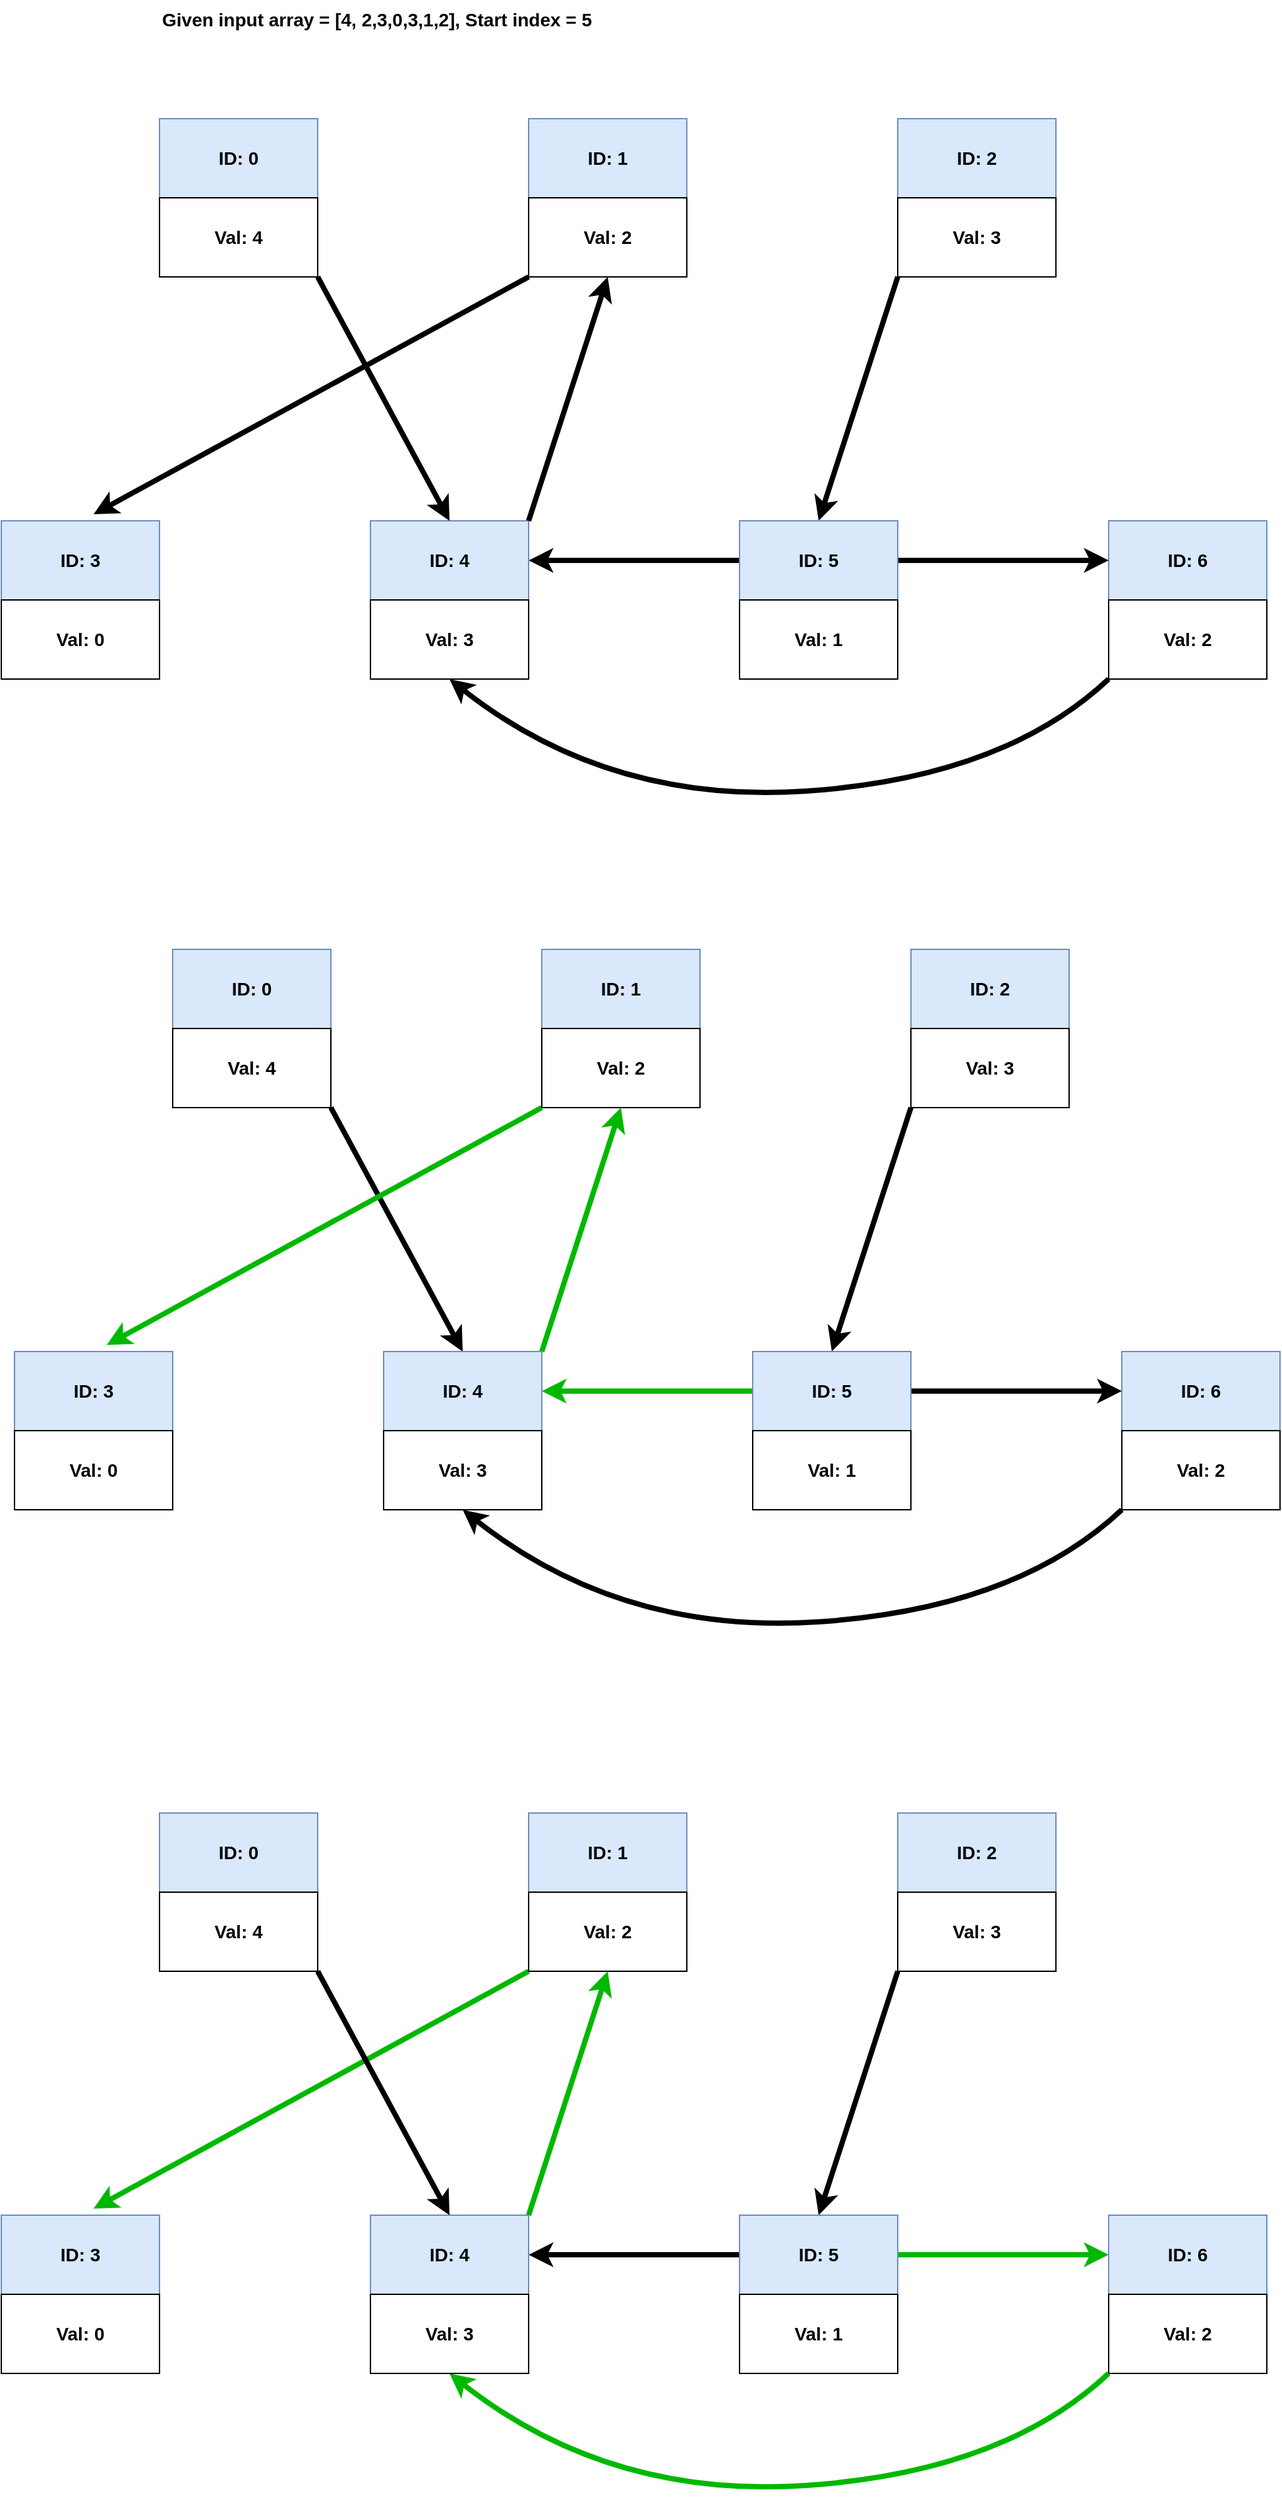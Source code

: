 <mxfile version="20.5.1" type="github">
  <diagram id="dumCxxVGTvkt2iQniaj8" name="第 1 页">
    <mxGraphModel dx="1223" dy="735" grid="1" gridSize="10" guides="1" tooltips="1" connect="1" arrows="1" fold="1" page="1" pageScale="1" pageWidth="827" pageHeight="1169" math="0" shadow="0">
      <root>
        <mxCell id="0" />
        <mxCell id="1" parent="0" />
        <mxCell id="km2fHNfgsr3sb5lxzN4H-50" value="&lt;b&gt;Given input array = [4, 2,3,0,3,1,2], Start index = 5&lt;/b&gt;" style="text;html=1;strokeColor=none;fillColor=none;align=left;verticalAlign=middle;whiteSpace=wrap;rounded=0;fontSize=14;" vertex="1" parent="1">
          <mxGeometry x="360" y="70" width="550" height="30" as="geometry" />
        </mxCell>
        <mxCell id="km2fHNfgsr3sb5lxzN4H-51" value="" style="group;fillColor=#dae8fc;strokeColor=#6c8ebf;container=0;" vertex="1" connectable="0" parent="1">
          <mxGeometry x="370" y="790" width="120" height="120" as="geometry" />
        </mxCell>
        <mxCell id="km2fHNfgsr3sb5lxzN4H-52" value="" style="group" vertex="1" connectable="0" parent="1">
          <mxGeometry x="250" y="1095" width="120" height="120" as="geometry" />
        </mxCell>
        <mxCell id="km2fHNfgsr3sb5lxzN4H-53" value="&lt;b&gt;&lt;font style=&quot;font-size: 14px;&quot;&gt;ID: 3&lt;/font&gt;&lt;/b&gt;" style="rounded=0;whiteSpace=wrap;html=1;fillColor=#dae8fc;strokeColor=#6c8ebf;" vertex="1" parent="km2fHNfgsr3sb5lxzN4H-52">
          <mxGeometry width="120" height="60" as="geometry" />
        </mxCell>
        <mxCell id="km2fHNfgsr3sb5lxzN4H-54" value="&lt;font style=&quot;font-size: 14px;&quot;&gt;&lt;b&gt;Val: 0&lt;br&gt;&lt;/b&gt;&lt;/font&gt;" style="rounded=0;whiteSpace=wrap;html=1;" vertex="1" parent="km2fHNfgsr3sb5lxzN4H-52">
          <mxGeometry y="60" width="120" height="60" as="geometry" />
        </mxCell>
        <mxCell id="km2fHNfgsr3sb5lxzN4H-55" value="" style="group;fillColor=#dae8fc;strokeColor=#6c8ebf;container=0;" vertex="1" connectable="0" parent="1">
          <mxGeometry x="530" y="1095" width="120" height="120" as="geometry" />
        </mxCell>
        <mxCell id="km2fHNfgsr3sb5lxzN4H-56" value="" style="group;fillColor=#dae8fc;strokeColor=#6c8ebf;" vertex="1" connectable="0" parent="1">
          <mxGeometry x="1090" y="1095" width="120" height="120" as="geometry" />
        </mxCell>
        <mxCell id="km2fHNfgsr3sb5lxzN4H-57" value="&lt;b&gt;&lt;font style=&quot;font-size: 14px;&quot;&gt;ID: 6&lt;/font&gt;&lt;/b&gt;" style="rounded=0;whiteSpace=wrap;html=1;fillColor=#dae8fc;strokeColor=#6c8ebf;" vertex="1" parent="km2fHNfgsr3sb5lxzN4H-56">
          <mxGeometry width="120" height="60" as="geometry" />
        </mxCell>
        <mxCell id="km2fHNfgsr3sb5lxzN4H-58" value="&lt;font style=&quot;font-size: 14px;&quot;&gt;&lt;b&gt;Val: 2&lt;/b&gt;&lt;/font&gt;" style="rounded=0;whiteSpace=wrap;html=1;" vertex="1" parent="km2fHNfgsr3sb5lxzN4H-56">
          <mxGeometry y="60" width="120" height="60" as="geometry" />
        </mxCell>
        <mxCell id="km2fHNfgsr3sb5lxzN4H-59" value="" style="endArrow=classic;html=1;rounded=0;fontSize=14;exitX=1;exitY=1;exitDx=0;exitDy=0;entryX=0.5;entryY=0;entryDx=0;entryDy=0;strokeWidth=4;" edge="1" parent="1" source="km2fHNfgsr3sb5lxzN4H-67" target="km2fHNfgsr3sb5lxzN4H-72">
          <mxGeometry width="50" height="50" relative="1" as="geometry">
            <mxPoint x="840" y="990" as="sourcePoint" />
            <mxPoint x="890" y="940" as="targetPoint" />
          </mxGeometry>
        </mxCell>
        <mxCell id="km2fHNfgsr3sb5lxzN4H-60" value="" style="endArrow=classic;html=1;rounded=0;fontSize=14;exitX=0;exitY=1;exitDx=0;exitDy=0;strokeWidth=4;strokeColor=#00B800;" edge="1" parent="1" source="km2fHNfgsr3sb5lxzN4H-69">
          <mxGeometry width="50" height="50" relative="1" as="geometry">
            <mxPoint x="525" y="920.0" as="sourcePoint" />
            <mxPoint x="320" y="1090" as="targetPoint" />
          </mxGeometry>
        </mxCell>
        <mxCell id="km2fHNfgsr3sb5lxzN4H-61" value="" style="endArrow=classic;html=1;rounded=0;fontSize=14;exitX=0;exitY=1;exitDx=0;exitDy=0;strokeWidth=4;entryX=0.5;entryY=0;entryDx=0;entryDy=0;" edge="1" parent="1" target="km2fHNfgsr3sb5lxzN4H-74">
          <mxGeometry width="50" height="50" relative="1" as="geometry">
            <mxPoint x="930" y="910" as="sourcePoint" />
            <mxPoint x="600" y="1090" as="targetPoint" />
          </mxGeometry>
        </mxCell>
        <mxCell id="km2fHNfgsr3sb5lxzN4H-62" value="" style="endArrow=classic;html=1;rounded=0;fontSize=14;exitX=1;exitY=0;exitDx=0;exitDy=0;strokeWidth=4;entryX=0.5;entryY=1;entryDx=0;entryDy=0;strokeColor=#00B800;" edge="1" parent="1" source="km2fHNfgsr3sb5lxzN4H-72" target="km2fHNfgsr3sb5lxzN4H-69">
          <mxGeometry width="50" height="50" relative="1" as="geometry">
            <mxPoint x="910" y="650.0" as="sourcePoint" />
            <mxPoint x="850" y="835" as="targetPoint" />
          </mxGeometry>
        </mxCell>
        <mxCell id="km2fHNfgsr3sb5lxzN4H-63" value="" style="curved=1;endArrow=classic;html=1;rounded=0;strokeWidth=4;fontSize=14;exitX=0;exitY=1;exitDx=0;exitDy=0;entryX=0.5;entryY=1;entryDx=0;entryDy=0;" edge="1" parent="1" source="km2fHNfgsr3sb5lxzN4H-58" target="km2fHNfgsr3sb5lxzN4H-73">
          <mxGeometry width="50" height="50" relative="1" as="geometry">
            <mxPoint x="560" y="1650" as="sourcePoint" />
            <mxPoint x="510" y="1290" as="targetPoint" />
            <Array as="points">
              <mxPoint x="1010" y="1290" />
              <mxPoint x="710" y="1310" />
            </Array>
          </mxGeometry>
        </mxCell>
        <mxCell id="km2fHNfgsr3sb5lxzN4H-64" value="" style="endArrow=classic;html=1;rounded=0;fontSize=14;exitX=0;exitY=0.5;exitDx=0;exitDy=0;strokeWidth=4;strokeColor=#00B800;" edge="1" parent="1" source="km2fHNfgsr3sb5lxzN4H-74">
          <mxGeometry width="50" height="50" relative="1" as="geometry">
            <mxPoint x="720" y="1215" as="sourcePoint" />
            <mxPoint x="650" y="1125" as="targetPoint" />
          </mxGeometry>
        </mxCell>
        <mxCell id="km2fHNfgsr3sb5lxzN4H-65" value="" style="endArrow=classic;html=1;rounded=0;fontSize=14;exitX=1;exitY=0.5;exitDx=0;exitDy=0;strokeWidth=4;entryX=0;entryY=0.5;entryDx=0;entryDy=0;" edge="1" parent="1" source="km2fHNfgsr3sb5lxzN4H-74" target="km2fHNfgsr3sb5lxzN4H-57">
          <mxGeometry width="50" height="50" relative="1" as="geometry">
            <mxPoint x="1100" y="1040" as="sourcePoint" />
            <mxPoint x="940" y="1040" as="targetPoint" />
          </mxGeometry>
        </mxCell>
        <mxCell id="km2fHNfgsr3sb5lxzN4H-66" value="&lt;b&gt;&lt;font style=&quot;font-size: 14px;&quot;&gt;ID: 0&lt;/font&gt;&lt;/b&gt;" style="rounded=0;whiteSpace=wrap;html=1;fillColor=#dae8fc;strokeColor=#6c8ebf;" vertex="1" parent="1">
          <mxGeometry x="370" y="790" width="120" height="60" as="geometry" />
        </mxCell>
        <mxCell id="km2fHNfgsr3sb5lxzN4H-67" value="&lt;font style=&quot;font-size: 14px;&quot;&gt;&lt;b&gt;Val: 4&lt;/b&gt;&lt;/font&gt;" style="rounded=0;whiteSpace=wrap;html=1;" vertex="1" parent="1">
          <mxGeometry x="370" y="850" width="120" height="60" as="geometry" />
        </mxCell>
        <mxCell id="km2fHNfgsr3sb5lxzN4H-68" value="&lt;b&gt;&lt;font style=&quot;font-size: 14px;&quot;&gt;ID: 1&lt;/font&gt;&lt;/b&gt;" style="rounded=0;whiteSpace=wrap;html=1;fillColor=#dae8fc;strokeColor=#6c8ebf;" vertex="1" parent="1">
          <mxGeometry x="650" y="790" width="120" height="60" as="geometry" />
        </mxCell>
        <mxCell id="km2fHNfgsr3sb5lxzN4H-69" value="&lt;font style=&quot;font-size: 14px;&quot;&gt;&lt;b&gt;Val: 2&lt;/b&gt;&lt;/font&gt;" style="rounded=0;whiteSpace=wrap;html=1;" vertex="1" parent="1">
          <mxGeometry x="650" y="850" width="120" height="60" as="geometry" />
        </mxCell>
        <mxCell id="km2fHNfgsr3sb5lxzN4H-70" value="&lt;b&gt;&lt;font style=&quot;font-size: 14px;&quot;&gt;ID: 2&lt;/font&gt;&lt;/b&gt;" style="rounded=0;whiteSpace=wrap;html=1;fillColor=#dae8fc;strokeColor=#6c8ebf;" vertex="1" parent="1">
          <mxGeometry x="930" y="790" width="120" height="60" as="geometry" />
        </mxCell>
        <mxCell id="km2fHNfgsr3sb5lxzN4H-71" value="&lt;font style=&quot;font-size: 14px;&quot;&gt;&lt;b&gt;Val: 3&lt;/b&gt;&lt;/font&gt;" style="rounded=0;whiteSpace=wrap;html=1;" vertex="1" parent="1">
          <mxGeometry x="930" y="850" width="120" height="60" as="geometry" />
        </mxCell>
        <mxCell id="km2fHNfgsr3sb5lxzN4H-72" value="&lt;b&gt;&lt;font style=&quot;font-size: 14px;&quot;&gt;ID: 4&lt;/font&gt;&lt;/b&gt;" style="rounded=0;whiteSpace=wrap;html=1;fillColor=#dae8fc;strokeColor=#6c8ebf;" vertex="1" parent="1">
          <mxGeometry x="530" y="1095" width="120" height="60" as="geometry" />
        </mxCell>
        <mxCell id="km2fHNfgsr3sb5lxzN4H-73" value="&lt;font style=&quot;font-size: 14px;&quot;&gt;&lt;b&gt;Val: 3&lt;/b&gt;&lt;/font&gt;" style="rounded=0;whiteSpace=wrap;html=1;" vertex="1" parent="1">
          <mxGeometry x="530" y="1155" width="120" height="60" as="geometry" />
        </mxCell>
        <mxCell id="km2fHNfgsr3sb5lxzN4H-74" value="&lt;b&gt;&lt;font style=&quot;font-size: 14px;&quot;&gt;ID: 5&lt;/font&gt;&lt;/b&gt;" style="rounded=0;whiteSpace=wrap;html=1;fillColor=#dae8fc;strokeColor=#6c8ebf;" vertex="1" parent="1">
          <mxGeometry x="810" y="1095" width="120" height="60" as="geometry" />
        </mxCell>
        <mxCell id="km2fHNfgsr3sb5lxzN4H-75" value="&lt;font style=&quot;font-size: 14px;&quot;&gt;&lt;b&gt;Val: 1&lt;/b&gt;&lt;/font&gt;" style="rounded=0;whiteSpace=wrap;html=1;" vertex="1" parent="1">
          <mxGeometry x="810" y="1155" width="120" height="60" as="geometry" />
        </mxCell>
        <mxCell id="km2fHNfgsr3sb5lxzN4H-76" value="" style="group" vertex="1" connectable="0" parent="1">
          <mxGeometry x="240" y="160" width="960" height="520" as="geometry" />
        </mxCell>
        <mxCell id="km2fHNfgsr3sb5lxzN4H-8" value="" style="group;fillColor=#dae8fc;strokeColor=#6c8ebf;container=0;" vertex="1" connectable="0" parent="km2fHNfgsr3sb5lxzN4H-76">
          <mxGeometry x="120" width="120" height="120" as="geometry" />
        </mxCell>
        <mxCell id="km2fHNfgsr3sb5lxzN4H-31" value="" style="group" vertex="1" connectable="0" parent="km2fHNfgsr3sb5lxzN4H-76">
          <mxGeometry y="305" width="120" height="120" as="geometry" />
        </mxCell>
        <mxCell id="km2fHNfgsr3sb5lxzN4H-32" value="&lt;b&gt;&lt;font style=&quot;font-size: 14px;&quot;&gt;ID: 3&lt;/font&gt;&lt;/b&gt;" style="rounded=0;whiteSpace=wrap;html=1;fillColor=#dae8fc;strokeColor=#6c8ebf;" vertex="1" parent="km2fHNfgsr3sb5lxzN4H-31">
          <mxGeometry width="120" height="60" as="geometry" />
        </mxCell>
        <mxCell id="km2fHNfgsr3sb5lxzN4H-33" value="&lt;font style=&quot;font-size: 14px;&quot;&gt;&lt;b&gt;Val: 0&lt;br&gt;&lt;/b&gt;&lt;/font&gt;" style="rounded=0;whiteSpace=wrap;html=1;" vertex="1" parent="km2fHNfgsr3sb5lxzN4H-31">
          <mxGeometry y="60" width="120" height="60" as="geometry" />
        </mxCell>
        <mxCell id="km2fHNfgsr3sb5lxzN4H-34" value="" style="group;fillColor=#dae8fc;strokeColor=#6c8ebf;container=0;" vertex="1" connectable="0" parent="km2fHNfgsr3sb5lxzN4H-76">
          <mxGeometry x="280" y="305" width="120" height="120" as="geometry" />
        </mxCell>
        <mxCell id="km2fHNfgsr3sb5lxzN4H-40" value="" style="group;fillColor=#dae8fc;strokeColor=#6c8ebf;" vertex="1" connectable="0" parent="km2fHNfgsr3sb5lxzN4H-76">
          <mxGeometry x="840" y="305" width="120" height="120" as="geometry" />
        </mxCell>
        <mxCell id="km2fHNfgsr3sb5lxzN4H-41" value="&lt;b&gt;&lt;font style=&quot;font-size: 14px;&quot;&gt;ID: 6&lt;/font&gt;&lt;/b&gt;" style="rounded=0;whiteSpace=wrap;html=1;fillColor=#dae8fc;strokeColor=#6c8ebf;" vertex="1" parent="km2fHNfgsr3sb5lxzN4H-40">
          <mxGeometry width="120" height="60" as="geometry" />
        </mxCell>
        <mxCell id="km2fHNfgsr3sb5lxzN4H-42" value="&lt;font style=&quot;font-size: 14px;&quot;&gt;&lt;b&gt;Val: 2&lt;/b&gt;&lt;/font&gt;" style="rounded=0;whiteSpace=wrap;html=1;" vertex="1" parent="km2fHNfgsr3sb5lxzN4H-40">
          <mxGeometry y="60" width="120" height="60" as="geometry" />
        </mxCell>
        <mxCell id="km2fHNfgsr3sb5lxzN4H-44" value="" style="endArrow=classic;html=1;rounded=0;fontSize=14;exitX=0;exitY=1;exitDx=0;exitDy=0;strokeWidth=4;" edge="1" parent="km2fHNfgsr3sb5lxzN4H-76" source="km2fHNfgsr3sb5lxzN4H-27">
          <mxGeometry width="50" height="50" relative="1" as="geometry">
            <mxPoint x="275" y="130.0" as="sourcePoint" />
            <mxPoint x="70" y="300" as="targetPoint" />
          </mxGeometry>
        </mxCell>
        <mxCell id="km2fHNfgsr3sb5lxzN4H-45" value="" style="endArrow=classic;html=1;rounded=0;fontSize=14;exitX=0;exitY=1;exitDx=0;exitDy=0;strokeWidth=4;entryX=0.5;entryY=0;entryDx=0;entryDy=0;" edge="1" parent="km2fHNfgsr3sb5lxzN4H-76" target="km2fHNfgsr3sb5lxzN4H-38">
          <mxGeometry width="50" height="50" relative="1" as="geometry">
            <mxPoint x="680" y="120.0" as="sourcePoint" />
            <mxPoint x="350" y="300" as="targetPoint" />
          </mxGeometry>
        </mxCell>
        <mxCell id="km2fHNfgsr3sb5lxzN4H-47" value="" style="curved=1;endArrow=classic;html=1;rounded=0;strokeWidth=4;fontSize=14;exitX=0;exitY=1;exitDx=0;exitDy=0;entryX=0.5;entryY=1;entryDx=0;entryDy=0;" edge="1" parent="km2fHNfgsr3sb5lxzN4H-76" source="km2fHNfgsr3sb5lxzN4H-42" target="km2fHNfgsr3sb5lxzN4H-36">
          <mxGeometry width="50" height="50" relative="1" as="geometry">
            <mxPoint x="310" y="860" as="sourcePoint" />
            <mxPoint x="260" y="500" as="targetPoint" />
            <Array as="points">
              <mxPoint x="760" y="500" />
              <mxPoint x="460" y="520" />
            </Array>
          </mxGeometry>
        </mxCell>
        <mxCell id="km2fHNfgsr3sb5lxzN4H-48" value="" style="endArrow=classic;html=1;rounded=0;fontSize=14;exitX=0;exitY=0.5;exitDx=0;exitDy=0;strokeWidth=4;" edge="1" parent="km2fHNfgsr3sb5lxzN4H-76" source="km2fHNfgsr3sb5lxzN4H-38">
          <mxGeometry width="50" height="50" relative="1" as="geometry">
            <mxPoint x="470" y="425" as="sourcePoint" />
            <mxPoint x="400" y="335" as="targetPoint" />
          </mxGeometry>
        </mxCell>
        <mxCell id="km2fHNfgsr3sb5lxzN4H-49" value="" style="endArrow=classic;html=1;rounded=0;fontSize=14;exitX=1;exitY=0.5;exitDx=0;exitDy=0;strokeWidth=4;entryX=0;entryY=0.5;entryDx=0;entryDy=0;" edge="1" parent="km2fHNfgsr3sb5lxzN4H-76" source="km2fHNfgsr3sb5lxzN4H-38" target="km2fHNfgsr3sb5lxzN4H-41">
          <mxGeometry width="50" height="50" relative="1" as="geometry">
            <mxPoint x="850" y="250" as="sourcePoint" />
            <mxPoint x="690" y="250" as="targetPoint" />
          </mxGeometry>
        </mxCell>
        <mxCell id="km2fHNfgsr3sb5lxzN4H-3" value="&lt;b&gt;&lt;font style=&quot;font-size: 14px;&quot;&gt;ID: 0&lt;/font&gt;&lt;/b&gt;" style="rounded=0;whiteSpace=wrap;html=1;fillColor=#dae8fc;strokeColor=#6c8ebf;" vertex="1" parent="km2fHNfgsr3sb5lxzN4H-76">
          <mxGeometry x="120" width="120" height="60" as="geometry" />
        </mxCell>
        <mxCell id="km2fHNfgsr3sb5lxzN4H-4" value="&lt;font style=&quot;font-size: 14px;&quot;&gt;&lt;b&gt;Val: 4&lt;/b&gt;&lt;/font&gt;" style="rounded=0;whiteSpace=wrap;html=1;" vertex="1" parent="km2fHNfgsr3sb5lxzN4H-76">
          <mxGeometry x="120" y="60" width="120" height="60" as="geometry" />
        </mxCell>
        <mxCell id="km2fHNfgsr3sb5lxzN4H-26" value="&lt;b&gt;&lt;font style=&quot;font-size: 14px;&quot;&gt;ID: 1&lt;/font&gt;&lt;/b&gt;" style="rounded=0;whiteSpace=wrap;html=1;fillColor=#dae8fc;strokeColor=#6c8ebf;" vertex="1" parent="km2fHNfgsr3sb5lxzN4H-76">
          <mxGeometry x="400" width="120" height="60" as="geometry" />
        </mxCell>
        <mxCell id="km2fHNfgsr3sb5lxzN4H-27" value="&lt;font style=&quot;font-size: 14px;&quot;&gt;&lt;b&gt;Val: 2&lt;/b&gt;&lt;/font&gt;" style="rounded=0;whiteSpace=wrap;html=1;" vertex="1" parent="km2fHNfgsr3sb5lxzN4H-76">
          <mxGeometry x="400" y="60" width="120" height="60" as="geometry" />
        </mxCell>
        <mxCell id="km2fHNfgsr3sb5lxzN4H-29" value="&lt;b&gt;&lt;font style=&quot;font-size: 14px;&quot;&gt;ID: 2&lt;/font&gt;&lt;/b&gt;" style="rounded=0;whiteSpace=wrap;html=1;fillColor=#dae8fc;strokeColor=#6c8ebf;" vertex="1" parent="km2fHNfgsr3sb5lxzN4H-76">
          <mxGeometry x="680" width="120" height="60" as="geometry" />
        </mxCell>
        <mxCell id="km2fHNfgsr3sb5lxzN4H-30" value="&lt;font style=&quot;font-size: 14px;&quot;&gt;&lt;b&gt;Val: 3&lt;/b&gt;&lt;/font&gt;" style="rounded=0;whiteSpace=wrap;html=1;" vertex="1" parent="km2fHNfgsr3sb5lxzN4H-76">
          <mxGeometry x="680" y="60" width="120" height="60" as="geometry" />
        </mxCell>
        <mxCell id="km2fHNfgsr3sb5lxzN4H-35" value="&lt;b&gt;&lt;font style=&quot;font-size: 14px;&quot;&gt;ID: 4&lt;/font&gt;&lt;/b&gt;" style="rounded=0;whiteSpace=wrap;html=1;fillColor=#dae8fc;strokeColor=#6c8ebf;" vertex="1" parent="km2fHNfgsr3sb5lxzN4H-76">
          <mxGeometry x="280" y="305" width="120" height="60" as="geometry" />
        </mxCell>
        <mxCell id="km2fHNfgsr3sb5lxzN4H-43" value="" style="endArrow=classic;html=1;rounded=0;fontSize=14;exitX=1;exitY=1;exitDx=0;exitDy=0;entryX=0.5;entryY=0;entryDx=0;entryDy=0;strokeWidth=4;" edge="1" parent="km2fHNfgsr3sb5lxzN4H-76" source="km2fHNfgsr3sb5lxzN4H-4" target="km2fHNfgsr3sb5lxzN4H-35">
          <mxGeometry width="50" height="50" relative="1" as="geometry">
            <mxPoint x="590" y="200" as="sourcePoint" />
            <mxPoint x="640" y="150" as="targetPoint" />
          </mxGeometry>
        </mxCell>
        <mxCell id="km2fHNfgsr3sb5lxzN4H-46" value="" style="endArrow=classic;html=1;rounded=0;fontSize=14;exitX=1;exitY=0;exitDx=0;exitDy=0;strokeWidth=4;entryX=0.5;entryY=1;entryDx=0;entryDy=0;" edge="1" parent="km2fHNfgsr3sb5lxzN4H-76" source="km2fHNfgsr3sb5lxzN4H-35" target="km2fHNfgsr3sb5lxzN4H-27">
          <mxGeometry width="50" height="50" relative="1" as="geometry">
            <mxPoint x="660" y="-140.0" as="sourcePoint" />
            <mxPoint x="600" y="45" as="targetPoint" />
          </mxGeometry>
        </mxCell>
        <mxCell id="km2fHNfgsr3sb5lxzN4H-36" value="&lt;font style=&quot;font-size: 14px;&quot;&gt;&lt;b&gt;Val: 3&lt;/b&gt;&lt;/font&gt;" style="rounded=0;whiteSpace=wrap;html=1;" vertex="1" parent="km2fHNfgsr3sb5lxzN4H-76">
          <mxGeometry x="280" y="365" width="120" height="60" as="geometry" />
        </mxCell>
        <mxCell id="km2fHNfgsr3sb5lxzN4H-38" value="&lt;b&gt;&lt;font style=&quot;font-size: 14px;&quot;&gt;ID: 5&lt;/font&gt;&lt;/b&gt;" style="rounded=0;whiteSpace=wrap;html=1;fillColor=#dae8fc;strokeColor=#6c8ebf;" vertex="1" parent="km2fHNfgsr3sb5lxzN4H-76">
          <mxGeometry x="560" y="305" width="120" height="60" as="geometry" />
        </mxCell>
        <mxCell id="km2fHNfgsr3sb5lxzN4H-39" value="&lt;font style=&quot;font-size: 14px;&quot;&gt;&lt;b&gt;Val: 1&lt;/b&gt;&lt;/font&gt;" style="rounded=0;whiteSpace=wrap;html=1;" vertex="1" parent="km2fHNfgsr3sb5lxzN4H-76">
          <mxGeometry x="560" y="365" width="120" height="60" as="geometry" />
        </mxCell>
        <mxCell id="km2fHNfgsr3sb5lxzN4H-77" value="" style="group" vertex="1" connectable="0" parent="1">
          <mxGeometry x="240" y="1445" width="960" height="520" as="geometry" />
        </mxCell>
        <mxCell id="km2fHNfgsr3sb5lxzN4H-78" value="" style="group;fillColor=#dae8fc;strokeColor=#6c8ebf;container=0;" vertex="1" connectable="0" parent="km2fHNfgsr3sb5lxzN4H-77">
          <mxGeometry x="120" width="120" height="120" as="geometry" />
        </mxCell>
        <mxCell id="km2fHNfgsr3sb5lxzN4H-79" value="" style="group" vertex="1" connectable="0" parent="km2fHNfgsr3sb5lxzN4H-77">
          <mxGeometry y="305" width="120" height="120" as="geometry" />
        </mxCell>
        <mxCell id="km2fHNfgsr3sb5lxzN4H-80" value="&lt;b&gt;&lt;font style=&quot;font-size: 14px;&quot;&gt;ID: 3&lt;/font&gt;&lt;/b&gt;" style="rounded=0;whiteSpace=wrap;html=1;fillColor=#dae8fc;strokeColor=#6c8ebf;" vertex="1" parent="km2fHNfgsr3sb5lxzN4H-79">
          <mxGeometry width="120" height="60" as="geometry" />
        </mxCell>
        <mxCell id="km2fHNfgsr3sb5lxzN4H-81" value="&lt;font style=&quot;font-size: 14px;&quot;&gt;&lt;b&gt;Val: 0&lt;br&gt;&lt;/b&gt;&lt;/font&gt;" style="rounded=0;whiteSpace=wrap;html=1;" vertex="1" parent="km2fHNfgsr3sb5lxzN4H-79">
          <mxGeometry y="60" width="120" height="60" as="geometry" />
        </mxCell>
        <mxCell id="km2fHNfgsr3sb5lxzN4H-82" value="" style="group;fillColor=#dae8fc;strokeColor=#6c8ebf;container=0;" vertex="1" connectable="0" parent="km2fHNfgsr3sb5lxzN4H-77">
          <mxGeometry x="280" y="305" width="120" height="120" as="geometry" />
        </mxCell>
        <mxCell id="km2fHNfgsr3sb5lxzN4H-83" value="" style="group;fillColor=#dae8fc;strokeColor=#6c8ebf;" vertex="1" connectable="0" parent="km2fHNfgsr3sb5lxzN4H-77">
          <mxGeometry x="840" y="305" width="120" height="120" as="geometry" />
        </mxCell>
        <mxCell id="km2fHNfgsr3sb5lxzN4H-84" value="&lt;b&gt;&lt;font style=&quot;font-size: 14px;&quot;&gt;ID: 6&lt;/font&gt;&lt;/b&gt;" style="rounded=0;whiteSpace=wrap;html=1;fillColor=#dae8fc;strokeColor=#6c8ebf;" vertex="1" parent="km2fHNfgsr3sb5lxzN4H-83">
          <mxGeometry width="120" height="60" as="geometry" />
        </mxCell>
        <mxCell id="km2fHNfgsr3sb5lxzN4H-85" value="&lt;font style=&quot;font-size: 14px;&quot;&gt;&lt;b&gt;Val: 2&lt;/b&gt;&lt;/font&gt;" style="rounded=0;whiteSpace=wrap;html=1;" vertex="1" parent="km2fHNfgsr3sb5lxzN4H-83">
          <mxGeometry y="60" width="120" height="60" as="geometry" />
        </mxCell>
        <mxCell id="km2fHNfgsr3sb5lxzN4H-86" value="" style="endArrow=classic;html=1;rounded=0;fontSize=14;exitX=0;exitY=1;exitDx=0;exitDy=0;strokeWidth=4;strokeColor=#00B800;" edge="1" parent="km2fHNfgsr3sb5lxzN4H-77" source="km2fHNfgsr3sb5lxzN4H-94">
          <mxGeometry width="50" height="50" relative="1" as="geometry">
            <mxPoint x="275" y="130.0" as="sourcePoint" />
            <mxPoint x="70" y="300" as="targetPoint" />
          </mxGeometry>
        </mxCell>
        <mxCell id="km2fHNfgsr3sb5lxzN4H-87" value="" style="endArrow=classic;html=1;rounded=0;fontSize=14;exitX=0;exitY=1;exitDx=0;exitDy=0;strokeWidth=4;entryX=0.5;entryY=0;entryDx=0;entryDy=0;" edge="1" parent="km2fHNfgsr3sb5lxzN4H-77" target="km2fHNfgsr3sb5lxzN4H-101">
          <mxGeometry width="50" height="50" relative="1" as="geometry">
            <mxPoint x="680" y="120.0" as="sourcePoint" />
            <mxPoint x="350" y="300" as="targetPoint" />
          </mxGeometry>
        </mxCell>
        <mxCell id="km2fHNfgsr3sb5lxzN4H-88" value="" style="curved=1;endArrow=classic;html=1;rounded=0;strokeWidth=4;fontSize=14;exitX=0;exitY=1;exitDx=0;exitDy=0;entryX=0.5;entryY=1;entryDx=0;entryDy=0;strokeColor=#00B800;" edge="1" parent="km2fHNfgsr3sb5lxzN4H-77" source="km2fHNfgsr3sb5lxzN4H-85" target="km2fHNfgsr3sb5lxzN4H-100">
          <mxGeometry width="50" height="50" relative="1" as="geometry">
            <mxPoint x="310" y="860" as="sourcePoint" />
            <mxPoint x="260" y="500" as="targetPoint" />
            <Array as="points">
              <mxPoint x="760" y="500" />
              <mxPoint x="460" y="520" />
            </Array>
          </mxGeometry>
        </mxCell>
        <mxCell id="km2fHNfgsr3sb5lxzN4H-89" value="" style="endArrow=classic;html=1;rounded=0;fontSize=14;exitX=0;exitY=0.5;exitDx=0;exitDy=0;strokeWidth=4;" edge="1" parent="km2fHNfgsr3sb5lxzN4H-77" source="km2fHNfgsr3sb5lxzN4H-101">
          <mxGeometry width="50" height="50" relative="1" as="geometry">
            <mxPoint x="470" y="425" as="sourcePoint" />
            <mxPoint x="400" y="335" as="targetPoint" />
          </mxGeometry>
        </mxCell>
        <mxCell id="km2fHNfgsr3sb5lxzN4H-90" value="" style="endArrow=classic;html=1;rounded=0;fontSize=14;exitX=1;exitY=0.5;exitDx=0;exitDy=0;strokeWidth=4;entryX=0;entryY=0.5;entryDx=0;entryDy=0;strokeColor=#00B800;" edge="1" parent="km2fHNfgsr3sb5lxzN4H-77" source="km2fHNfgsr3sb5lxzN4H-101" target="km2fHNfgsr3sb5lxzN4H-84">
          <mxGeometry width="50" height="50" relative="1" as="geometry">
            <mxPoint x="850" y="250" as="sourcePoint" />
            <mxPoint x="690" y="250" as="targetPoint" />
          </mxGeometry>
        </mxCell>
        <mxCell id="km2fHNfgsr3sb5lxzN4H-91" value="&lt;b&gt;&lt;font style=&quot;font-size: 14px;&quot;&gt;ID: 0&lt;/font&gt;&lt;/b&gt;" style="rounded=0;whiteSpace=wrap;html=1;fillColor=#dae8fc;strokeColor=#6c8ebf;" vertex="1" parent="km2fHNfgsr3sb5lxzN4H-77">
          <mxGeometry x="120" width="120" height="60" as="geometry" />
        </mxCell>
        <mxCell id="km2fHNfgsr3sb5lxzN4H-92" value="&lt;font style=&quot;font-size: 14px;&quot;&gt;&lt;b&gt;Val: 4&lt;/b&gt;&lt;/font&gt;" style="rounded=0;whiteSpace=wrap;html=1;" vertex="1" parent="km2fHNfgsr3sb5lxzN4H-77">
          <mxGeometry x="120" y="60" width="120" height="60" as="geometry" />
        </mxCell>
        <mxCell id="km2fHNfgsr3sb5lxzN4H-93" value="&lt;b&gt;&lt;font style=&quot;font-size: 14px;&quot;&gt;ID: 1&lt;/font&gt;&lt;/b&gt;" style="rounded=0;whiteSpace=wrap;html=1;fillColor=#dae8fc;strokeColor=#6c8ebf;" vertex="1" parent="km2fHNfgsr3sb5lxzN4H-77">
          <mxGeometry x="400" width="120" height="60" as="geometry" />
        </mxCell>
        <mxCell id="km2fHNfgsr3sb5lxzN4H-94" value="&lt;font style=&quot;font-size: 14px;&quot;&gt;&lt;b&gt;Val: 2&lt;/b&gt;&lt;/font&gt;" style="rounded=0;whiteSpace=wrap;html=1;" vertex="1" parent="km2fHNfgsr3sb5lxzN4H-77">
          <mxGeometry x="400" y="60" width="120" height="60" as="geometry" />
        </mxCell>
        <mxCell id="km2fHNfgsr3sb5lxzN4H-95" value="&lt;b&gt;&lt;font style=&quot;font-size: 14px;&quot;&gt;ID: 2&lt;/font&gt;&lt;/b&gt;" style="rounded=0;whiteSpace=wrap;html=1;fillColor=#dae8fc;strokeColor=#6c8ebf;" vertex="1" parent="km2fHNfgsr3sb5lxzN4H-77">
          <mxGeometry x="680" width="120" height="60" as="geometry" />
        </mxCell>
        <mxCell id="km2fHNfgsr3sb5lxzN4H-96" value="&lt;font style=&quot;font-size: 14px;&quot;&gt;&lt;b&gt;Val: 3&lt;/b&gt;&lt;/font&gt;" style="rounded=0;whiteSpace=wrap;html=1;" vertex="1" parent="km2fHNfgsr3sb5lxzN4H-77">
          <mxGeometry x="680" y="60" width="120" height="60" as="geometry" />
        </mxCell>
        <mxCell id="km2fHNfgsr3sb5lxzN4H-97" value="&lt;b&gt;&lt;font style=&quot;font-size: 14px;&quot;&gt;ID: 4&lt;/font&gt;&lt;/b&gt;" style="rounded=0;whiteSpace=wrap;html=1;fillColor=#dae8fc;strokeColor=#6c8ebf;" vertex="1" parent="km2fHNfgsr3sb5lxzN4H-77">
          <mxGeometry x="280" y="305" width="120" height="60" as="geometry" />
        </mxCell>
        <mxCell id="km2fHNfgsr3sb5lxzN4H-98" value="" style="endArrow=classic;html=1;rounded=0;fontSize=14;exitX=1;exitY=1;exitDx=0;exitDy=0;entryX=0.5;entryY=0;entryDx=0;entryDy=0;strokeWidth=4;" edge="1" parent="km2fHNfgsr3sb5lxzN4H-77" source="km2fHNfgsr3sb5lxzN4H-92" target="km2fHNfgsr3sb5lxzN4H-97">
          <mxGeometry width="50" height="50" relative="1" as="geometry">
            <mxPoint x="590" y="200" as="sourcePoint" />
            <mxPoint x="640" y="150" as="targetPoint" />
          </mxGeometry>
        </mxCell>
        <mxCell id="km2fHNfgsr3sb5lxzN4H-99" value="" style="endArrow=classic;html=1;rounded=0;fontSize=14;exitX=1;exitY=0;exitDx=0;exitDy=0;strokeWidth=4;entryX=0.5;entryY=1;entryDx=0;entryDy=0;strokeColor=#00B800;" edge="1" parent="km2fHNfgsr3sb5lxzN4H-77" source="km2fHNfgsr3sb5lxzN4H-97" target="km2fHNfgsr3sb5lxzN4H-94">
          <mxGeometry width="50" height="50" relative="1" as="geometry">
            <mxPoint x="660" y="-140.0" as="sourcePoint" />
            <mxPoint x="600" y="45" as="targetPoint" />
          </mxGeometry>
        </mxCell>
        <mxCell id="km2fHNfgsr3sb5lxzN4H-100" value="&lt;font style=&quot;font-size: 14px;&quot;&gt;&lt;b&gt;Val: 3&lt;/b&gt;&lt;/font&gt;" style="rounded=0;whiteSpace=wrap;html=1;" vertex="1" parent="km2fHNfgsr3sb5lxzN4H-77">
          <mxGeometry x="280" y="365" width="120" height="60" as="geometry" />
        </mxCell>
        <mxCell id="km2fHNfgsr3sb5lxzN4H-101" value="&lt;b&gt;&lt;font style=&quot;font-size: 14px;&quot;&gt;ID: 5&lt;/font&gt;&lt;/b&gt;" style="rounded=0;whiteSpace=wrap;html=1;fillColor=#dae8fc;strokeColor=#6c8ebf;" vertex="1" parent="km2fHNfgsr3sb5lxzN4H-77">
          <mxGeometry x="560" y="305" width="120" height="60" as="geometry" />
        </mxCell>
        <mxCell id="km2fHNfgsr3sb5lxzN4H-102" value="&lt;font style=&quot;font-size: 14px;&quot;&gt;&lt;b&gt;Val: 1&lt;/b&gt;&lt;/font&gt;" style="rounded=0;whiteSpace=wrap;html=1;" vertex="1" parent="km2fHNfgsr3sb5lxzN4H-77">
          <mxGeometry x="560" y="365" width="120" height="60" as="geometry" />
        </mxCell>
      </root>
    </mxGraphModel>
  </diagram>
</mxfile>
